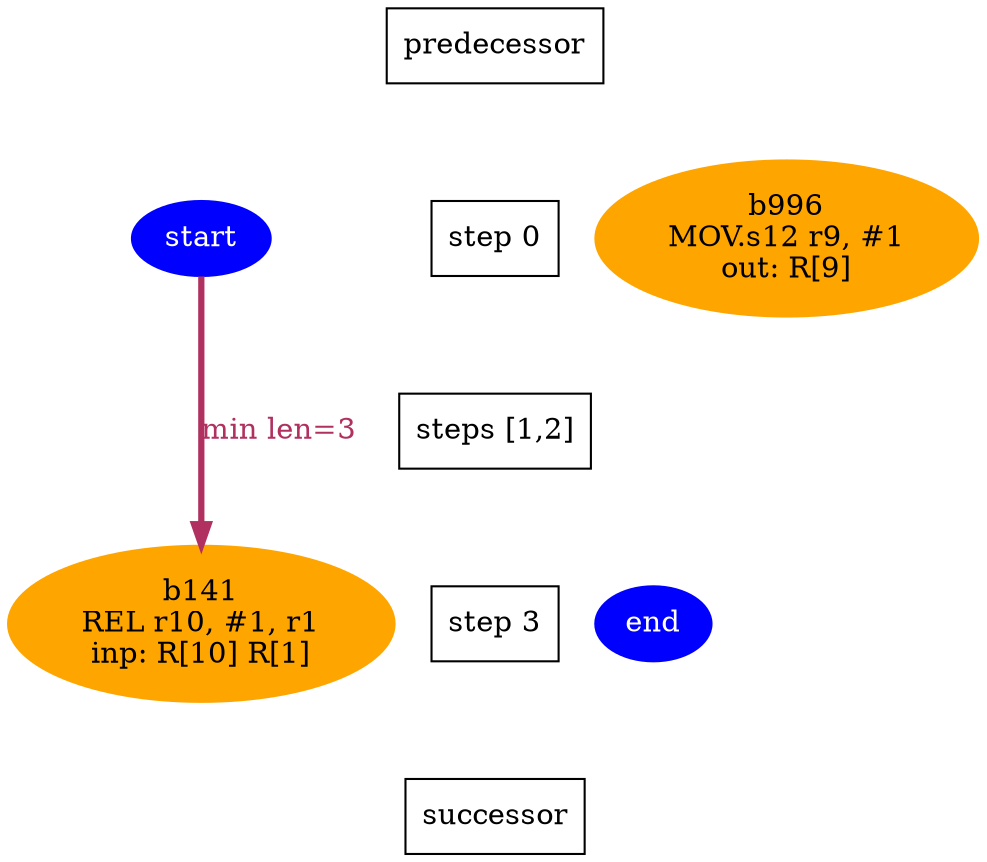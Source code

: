 digraph N {
 b141[color=orange,fontcolor=black,style=filled,label="b141\nREL r10, #1, r1\ninp: R[10] R[1]"];  {rank=same; S3;  b141;}
 b996[color=orange,fontcolor=black,style=filled,label="b996\nMOV.s12 r9, #1\nout: R[9]"];  {rank=same; S0;  b996;}
 start [color=blue,fontcolor=white,style=filled,label="start"];  {rank=same; S0;  start;}
 end [color=blue,fontcolor=white,style=filled,label="end"];  {rank=same; S3;  end;}
   start -> b141 [color=maroon,fontcolor=maroon,penwidth=3,label="min len=3",weight=1000];
  Sm1 [label="predecessor",shape=box];
  S0 [label="step 0",shape=box];
  Sm1 -> S0[style=invis,weight=9000];
  S1_S2 [label="steps [1,2]",shape=box];
  S0 -> S1_S2[style=invis,weight=9000];
  S3 [label="step 3",shape=box];
  S1_S2 -> S3[style=invis,weight=9000];
  S4 [label="successor",shape=box];
  S3 -> S4[style=invis,weight=9000];
}
